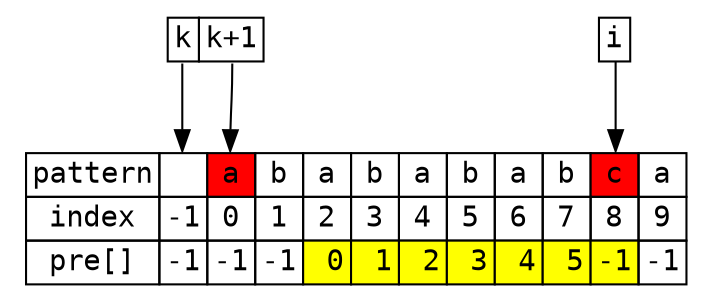 digraph g {
    node [fontname="Monaco, Consolas",shape =plaintext,height=.1];
    node_s [label = <
    <TABLE BORDER="0" CELLBORDER="1" CELLSPACING="0">
    <TR>
    <TD PORT="f0">pattern</TD>
    <TD PORT="f1"> </TD>
    <TD PORT="f2" bgcolor="red">a</TD>
    <TD PORT="f3" >b</TD>
    <TD PORT="f4" >a</TD>  
    <TD PORT="f5" >b</TD>
    <TD PORT="f6" >a</TD>
    <TD PORT="f7" >b</TD>
    <TD PORT="f8" >a</TD>
    <TD PORT="f9" >b</TD>
    <TD PORT="f10" bgcolor="red">c</TD>
    <TD PORT="f11">a</TD>
    </TR>
    <TR>
    <TD PORT="f20">index</TD>
    <TD PORT="f21">-1</TD>
    <TD PORT="f22">0</TD>
    <TD PORT="f23">1</TD>
    <TD PORT="f24">2</TD>  
    <TD PORT="f25">3</TD>
    <TD PORT="f26">4</TD>
    <TD PORT="f27">5</TD>
    <TD PORT="f28">6</TD>
    <TD PORT="f29">7</TD>
    <TD PORT="f30">8</TD>
    <TD PORT="f31">9</TD>
    </TR>
    <TR>
    <TD PORT="f40">pre[]</TD>
    <TD PORT="f41">-1</TD>
    <TD PORT="f42">-1</TD>
    <TD PORT="f43">-1</TD>
    <TD PORT="f44" bgcolor="yellow"> 0</TD>  
    <TD PORT="f45" bgcolor="yellow"> 1</TD>
    <TD PORT="f46" bgcolor="yellow"> 2</TD>
    <TD PORT="f47" bgcolor="yellow"> 3</TD>
    <TD PORT="f48" bgcolor="yellow"> 4</TD>
    <TD PORT="f49" bgcolor="yellow"> 5</TD>
    <TD PORT="f50" bgcolor="yellow">-1</TD>
    <TD PORT="f51">-1</TD>
    </TR>       
    
    </TABLE>>];

    node_pk [label = <
    <TABLE BORDER="0" CELLBORDER="1" CELLSPACING="0">
    <TR>
    <TD PORT="f0">k</TD>
    <TD PORT="f1">k+1</TD>    
    </TR>
    </TABLE>>];


    node_pi [label = <
    <TABLE BORDER="0" CELLBORDER="1" CELLSPACING="0">
    <TR>
    <TD PORT="f0">i</TD>
    </TR>
    </TABLE>>];
    
    
    node_pk:f0 -> node_s:f1
    node_pk:f1 -> node_s:f2
    node_pi:f0 -> node_s:f10
}
